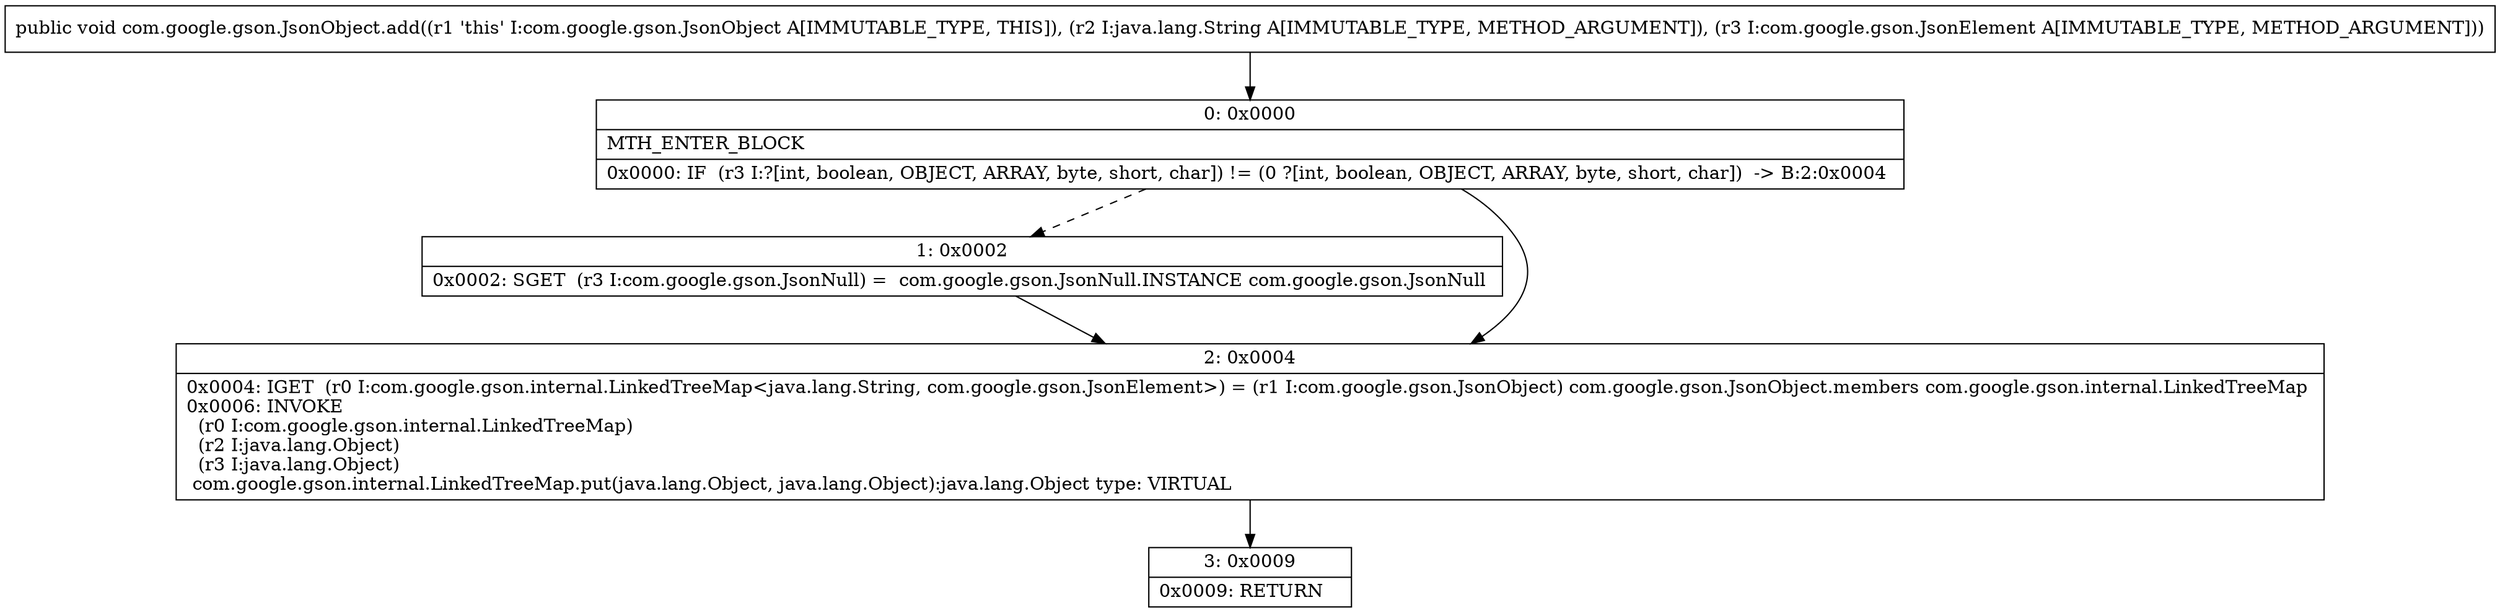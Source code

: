 digraph "CFG forcom.google.gson.JsonObject.add(Ljava\/lang\/String;Lcom\/google\/gson\/JsonElement;)V" {
Node_0 [shape=record,label="{0\:\ 0x0000|MTH_ENTER_BLOCK\l|0x0000: IF  (r3 I:?[int, boolean, OBJECT, ARRAY, byte, short, char]) != (0 ?[int, boolean, OBJECT, ARRAY, byte, short, char])  \-\> B:2:0x0004 \l}"];
Node_1 [shape=record,label="{1\:\ 0x0002|0x0002: SGET  (r3 I:com.google.gson.JsonNull) =  com.google.gson.JsonNull.INSTANCE com.google.gson.JsonNull \l}"];
Node_2 [shape=record,label="{2\:\ 0x0004|0x0004: IGET  (r0 I:com.google.gson.internal.LinkedTreeMap\<java.lang.String, com.google.gson.JsonElement\>) = (r1 I:com.google.gson.JsonObject) com.google.gson.JsonObject.members com.google.gson.internal.LinkedTreeMap \l0x0006: INVOKE  \l  (r0 I:com.google.gson.internal.LinkedTreeMap)\l  (r2 I:java.lang.Object)\l  (r3 I:java.lang.Object)\l com.google.gson.internal.LinkedTreeMap.put(java.lang.Object, java.lang.Object):java.lang.Object type: VIRTUAL \l}"];
Node_3 [shape=record,label="{3\:\ 0x0009|0x0009: RETURN   \l}"];
MethodNode[shape=record,label="{public void com.google.gson.JsonObject.add((r1 'this' I:com.google.gson.JsonObject A[IMMUTABLE_TYPE, THIS]), (r2 I:java.lang.String A[IMMUTABLE_TYPE, METHOD_ARGUMENT]), (r3 I:com.google.gson.JsonElement A[IMMUTABLE_TYPE, METHOD_ARGUMENT])) }"];
MethodNode -> Node_0;
Node_0 -> Node_1[style=dashed];
Node_0 -> Node_2;
Node_1 -> Node_2;
Node_2 -> Node_3;
}

